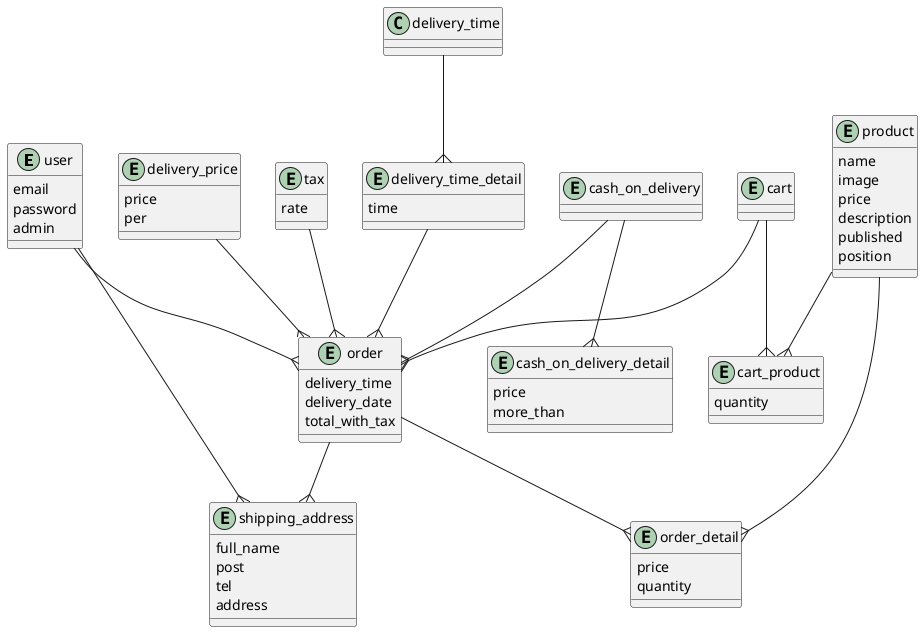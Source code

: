 @startuml

entity "user" {
  email
  password
  admin
}

entity "cash_on_delivery_detail" {
  price
  more_than
}

entity "cash_on_delivery" {
}

entity "delivery_price" {
  price
  per
}

entity "tax" {
  rate
}

entity "cart" {
}

entity "cart_product" {
  quantity
}

entity "order" {
  delivery_time
  delivery_date
  total_with_tax
}

entity "order_detail" {
  price
  quantity
}

entity "delivery_time_detail" {
  time
}

entity "product" {
  name
  image
  price
  description
  published
  position
}

entity "shipping_address" {
  full_name
  post
  tel
  address
}

cash_on_delivery--{cash_on_delivery_detail
tax--{order
cart--{cart_product
delivery_price--{order
product--{cart_product
cash_on_delivery--{order
user--{order
order--{order_detail
delivery_time_detail--{order
delivery_time--{delivery_time_detail
product--{order_detail
cart--{order
user--{shipping_address
order--{shipping_address

@enduml
